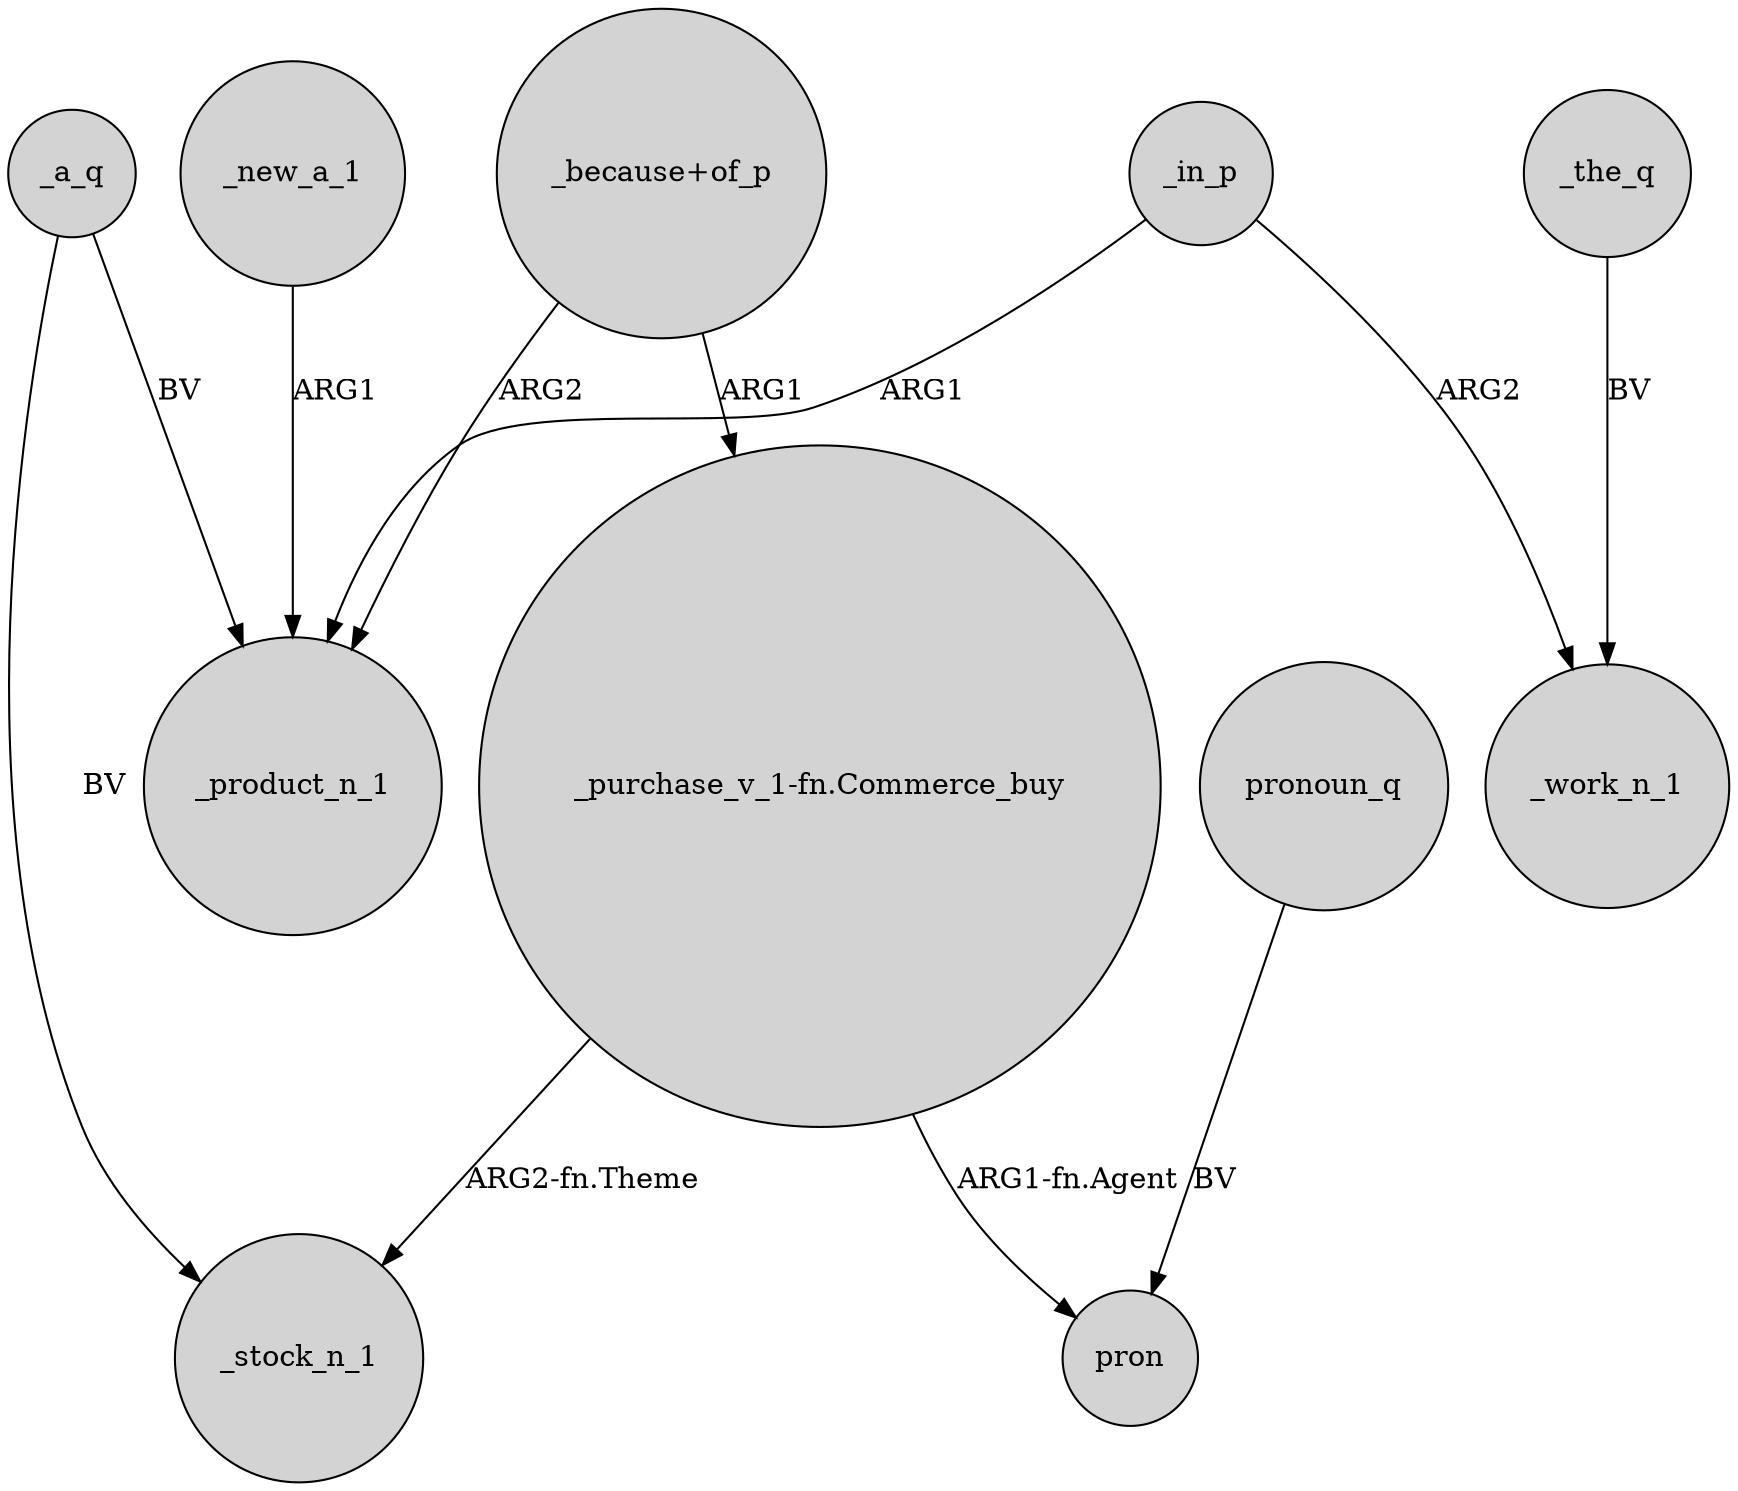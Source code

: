 digraph {
	node [shape=circle style=filled]
	_a_q -> _stock_n_1 [label=BV]
	_in_p -> _product_n_1 [label=ARG1]
	"_because+of_p" -> "_purchase_v_1-fn.Commerce_buy" [label=ARG1]
	"_purchase_v_1-fn.Commerce_buy" -> _stock_n_1 [label="ARG2-fn.Theme"]
	"_because+of_p" -> _product_n_1 [label=ARG2]
	_in_p -> _work_n_1 [label=ARG2]
	"_purchase_v_1-fn.Commerce_buy" -> pron [label="ARG1-fn.Agent"]
	_new_a_1 -> _product_n_1 [label=ARG1]
	_a_q -> _product_n_1 [label=BV]
	_the_q -> _work_n_1 [label=BV]
	pronoun_q -> pron [label=BV]
}
